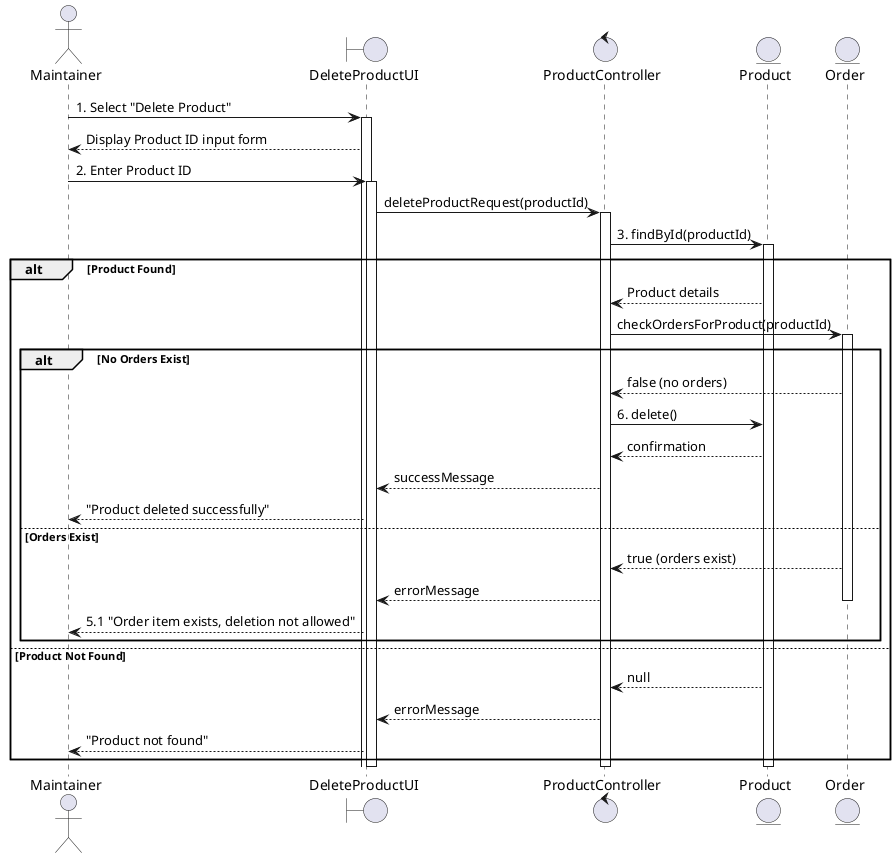 @startuml DeleteProductSequence
actor Maintainer
boundary "DeleteProductUI" as UI
control "ProductController" as Controller
entity "Product" as Product
entity "Order" as Order

Maintainer -> UI: 1. Select "Delete Product"
activate UI
UI --> Maintainer: Display Product ID input form

Maintainer -> UI: 2. Enter Product ID
activate UI
UI -> Controller: deleteProductRequest(productId)
activate Controller

Controller -> Product: 3. findById(productId)
activate Product
alt Product Found
    Product --> Controller: Product details
    Controller -> Order: checkOrdersForProduct(productId)
    activate Order
    alt No Orders Exist
        Order --> Controller: false (no orders)
        Controller -> Product: 6. delete()
        Product --> Controller: confirmation
        Controller --> UI: successMessage
        UI --> Maintainer: "Product deleted successfully"
    else Orders Exist
        Order --> Controller: true (orders exist)
        Controller --> UI: errorMessage
        deactivate Order
        UI --> Maintainer: 5.1 "Order item exists, deletion not allowed"
    end
else Product Not Found
    Product --> Controller: null
    Controller --> UI: errorMessage
    UI --> Maintainer: "Product not found"
end

deactivate Product
deactivate Controller
deactivate UI
@enduml